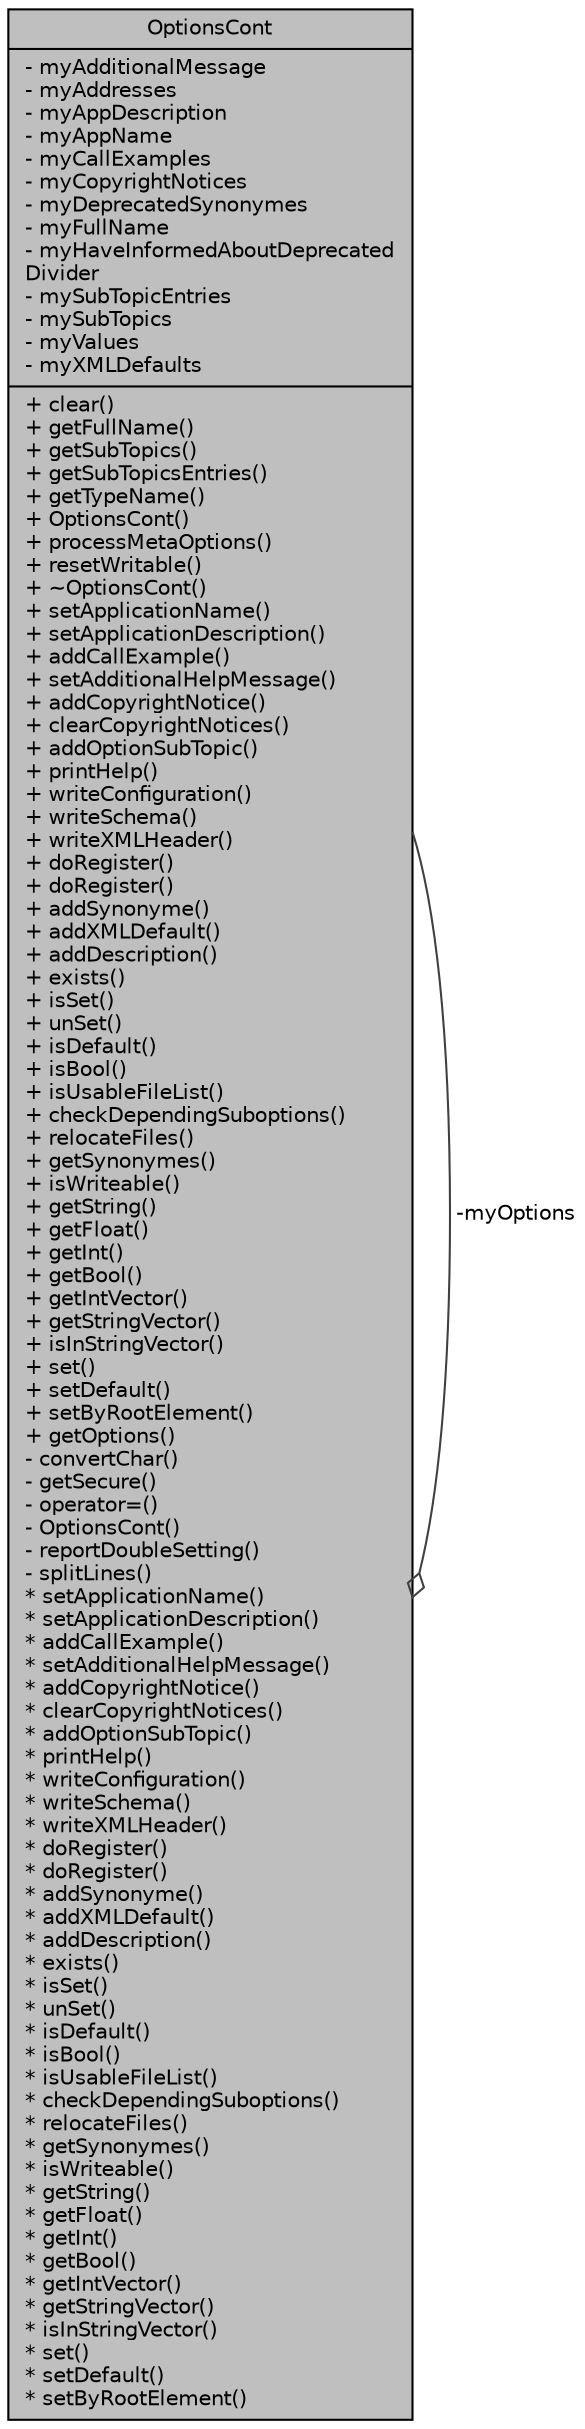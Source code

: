 digraph "OptionsCont"
{
  edge [fontname="Helvetica",fontsize="10",labelfontname="Helvetica",labelfontsize="10"];
  node [fontname="Helvetica",fontsize="10",shape=record];
  Node1 [label="{OptionsCont\n|- myAdditionalMessage\l- myAddresses\l- myAppDescription\l- myAppName\l- myCallExamples\l- myCopyrightNotices\l- myDeprecatedSynonymes\l- myFullName\l- myHaveInformedAboutDeprecated\lDivider\l- mySubTopicEntries\l- mySubTopics\l- myValues\l- myXMLDefaults\l|+ clear()\l+ getFullName()\l+ getSubTopics()\l+ getSubTopicsEntries()\l+ getTypeName()\l+ OptionsCont()\l+ processMetaOptions()\l+ resetWritable()\l+ ~OptionsCont()\l+ setApplicationName()\l+ setApplicationDescription()\l+ addCallExample()\l+ setAdditionalHelpMessage()\l+ addCopyrightNotice()\l+ clearCopyrightNotices()\l+ addOptionSubTopic()\l+ printHelp()\l+ writeConfiguration()\l+ writeSchema()\l+ writeXMLHeader()\l+ doRegister()\l+ doRegister()\l+ addSynonyme()\l+ addXMLDefault()\l+ addDescription()\l+ exists()\l+ isSet()\l+ unSet()\l+ isDefault()\l+ isBool()\l+ isUsableFileList()\l+ checkDependingSuboptions()\l+ relocateFiles()\l+ getSynonymes()\l+ isWriteable()\l+ getString()\l+ getFloat()\l+ getInt()\l+ getBool()\l+ getIntVector()\l+ getStringVector()\l+ isInStringVector()\l+ set()\l+ setDefault()\l+ setByRootElement()\l+ getOptions()\l- convertChar()\l- getSecure()\l- operator=()\l- OptionsCont()\l- reportDoubleSetting()\l- splitLines()\l* setApplicationName()\l* setApplicationDescription()\l* addCallExample()\l* setAdditionalHelpMessage()\l* addCopyrightNotice()\l* clearCopyrightNotices()\l* addOptionSubTopic()\l* printHelp()\l* writeConfiguration()\l* writeSchema()\l* writeXMLHeader()\l* doRegister()\l* doRegister()\l* addSynonyme()\l* addXMLDefault()\l* addDescription()\l* exists()\l* isSet()\l* unSet()\l* isDefault()\l* isBool()\l* isUsableFileList()\l* checkDependingSuboptions()\l* relocateFiles()\l* getSynonymes()\l* isWriteable()\l* getString()\l* getFloat()\l* getInt()\l* getBool()\l* getIntVector()\l* getStringVector()\l* isInStringVector()\l* set()\l* setDefault()\l* setByRootElement()\l}",height=0.2,width=0.4,color="black", fillcolor="grey75", style="filled", fontcolor="black"];
  Node1 -> Node1 [color="grey25",fontsize="10",style="solid",label=" -myOptions" ,arrowhead="odiamond",fontname="Helvetica"];
}

